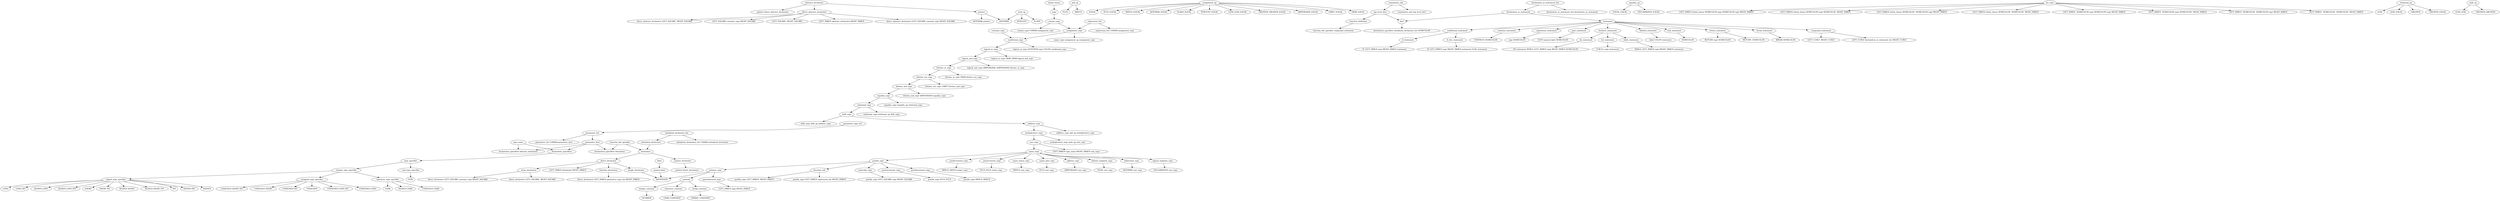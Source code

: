 digraph G { 
abstract_declarator -> "pointer";
abstract_declarator -> "pointer direct_abstract_declarator";
abstract_declarator -> "direct_abstract_declarator";
additive_expr -> "multiplicative_expr";
additive_expr -> "additive_expr add_op multiplicative_expr";
add_op -> "PLUS";
add_op -> "MINUS";
address_expr -> "AMPERSAND cast_expr";
array_declarator -> "direct_declarator LEFT_SQUARE constant_expr RIGHT_SQUARE";
array_declarator -> "direct_declarator LEFT_SQUARE  RIGHT_SQUARE";
assignment_expr -> "conditional_expr";
assignment_expr -> "unary_expr assignment_op assignment_expr";
assignment_op -> "EQUAL";
assignment_op -> "PLUS_EQUAL";
assignment_op -> "MINUS_EQUAL";
assignment_op -> "ASTERISK_EQUAL";
assignment_op -> "SLASH_EQUAL";
assignment_op -> "PERCENT_EQUAL";
assignment_op -> "LESS_LESS_EQUAL";
assignment_op -> "GREATER_GREATER_EQUAL";
assignment_op -> "AMPERSAND_EQUAL";
assignment_op -> "CARET_EQUAL";
assignment_op -> "VBAR_EQUAL";
bitwise_and_expr -> "equality_expr";
bitwise_and_expr -> "bitwise_and_expr AMPERSAND equality_expr";
bitwise_negation_expr -> "TILDE cast_expr";
bitwise_or_expr -> "bitwise_xor_expr";
bitwise_or_expr -> "bitwise_or_expr VBAR bitwise_xor_expr";
bitwise_xor_expr -> "bitwise_and_expr";
bitwise_xor_expr -> "bitwise_xor_expr CARET bitwise_and_expr";
break_statement -> "BREAK SEMICOLON";
cast_expr -> "unary_expr";
cast_expr -> "LEFT_PAREN type_name RIGHT_PAREN cast_expr";
character_type_specifier -> "CHAR";
character_type_specifier -> "SIGNED CHAR";
character_type_specifier -> "UNSIGNED CHAR";
comma_expr -> "assignment_expr";
comma_expr -> "comma_expr COMMA assignment_expr";
compound_statement -> "LEFT_CURLY declaration_or_statement_list RIGHT_CURLY";
compound_statement -> "LEFT_CURLY  RIGHT_CURLY";
conditional_expr -> "logical_or_expr";
conditional_expr -> "logical_or_expr QUESTION expr COLON conditional_expr";
conditional_statement -> "if_statement";
conditional_statement -> "if_else_statement";
constant -> "integer_constant";
constant -> "character_constant";
constant -> "string_constant";
integer_constant -> "NUMBER";
string_constant -> "STRING_CONSTANT";
character_constant -> "CHAR_CONSTANT";
constant_expr -> "conditional_expr";
continue_statement -> "CONTINUE SEMICOLON";
decl -> "declaration_specifiers initialized_declarator_list SEMICOLON";
declaration_or_statement -> "decl";
declaration_or_statement -> "statement";
declaration_or_statement_list -> "declaration_or_statement";
declaration_or_statement_list -> "declaration_or_statement_list declaration_or_statement";
declaration_specifiers -> "type_specifier";
declarator -> "pointer_declarator";
declarator -> "direct_declarator";
direct_abstract_declarator -> "LEFT_PAREN abstract_declarator RIGHT_PAREN";
direct_abstract_declarator -> "direct_abstract_declarator LEFT_SQUARE constant_expr RIGHT_SQUARE";
direct_abstract_declarator -> "direct_abstract_declarator LEFT_SQUARE  RIGHT_SQUARE";
direct_abstract_declarator -> "LEFT_SQUARE constant_expr RIGHT_SQUARE";
direct_abstract_declarator -> "LEFT_SQUARE  RIGHT_SQUARE";
direct_declarator -> "simple_declarator";
direct_declarator -> "LEFT_PAREN declarator RIGHT_PAREN";
direct_declarator -> "function_declarator";
direct_declarator -> "array_declarator";
do_statement -> "DO statement WHILE LEFT_PAREN expr RIGHT_PAREN SEMICOLON";
equality_expr -> "relational_expr";
equality_expr -> "equality_expr equality_op relational_expr";
equality_op -> "EQUAL_EQUAL";
equality_op -> "EXCLAMATION_EQUAL";
expr -> "comma_expr";
expression_list -> "assignment_expr";
expression_list -> "expression_list COMMA assignment_expr";
expression_statement -> "expr SEMICOLON";
for_expr -> "LEFT_PAREN initial_clause SEMICOLON expr SEMICOLON expr RIGHT_PAREN";
for_expr -> "LEFT_PAREN initial_clause SEMICOLON expr SEMICOLON  RIGHT_PAREN";
for_expr -> "LEFT_PAREN initial_clause SEMICOLON  SEMICOLON expr RIGHT_PAREN";
for_expr -> "LEFT_PAREN initial_clause SEMICOLON  SEMICOLON  RIGHT_PAREN";
for_expr -> "LEFT_PAREN  SEMICOLON expr SEMICOLON expr RIGHT_PAREN";
for_expr -> "LEFT_PAREN  SEMICOLON expr SEMICOLON  RIGHT_PAREN";
for_expr -> "LEFT_PAREN  SEMICOLON  SEMICOLON expr RIGHT_PAREN";
for_expr -> "LEFT_PAREN  SEMICOLON  SEMICOLON  RIGHT_PAREN";
for_statement -> "FOR for_expr statement";
function_call -> "postfix_expr LEFT_PAREN expression_list RIGHT_PAREN";
function_call -> "postfix_expr LEFT_PAREN  RIGHT_PAREN";
function_declarator -> "direct_declarator LEFT_PAREN parameter_type_list RIGHT_PAREN";
function_definition -> "function_def_specifier compound_statement";
function_def_specifier -> "declaration_specifiers declarator";
function_def_specifier -> "declarator";
goto_statement -> "GOTO named_label SEMICOLON";
if_else_statement -> "IF LEFT_PAREN expr RIGHT_PAREN statement ELSE statement";
if_statement -> "IF LEFT_PAREN expr RIGHT_PAREN statement";
indirection_expr -> "ASTERISK cast_expr";
initial_clause -> "expr";
initialized_declarator -> "declarator";
initialized_declarator_list -> "initialized_declarator";
initialized_declarator_list -> "initialized_declarator_list COMMA initialized_declarator";
integer_type_specifier -> "signed_type_specifier";
integer_type_specifier -> "unsigned_type_specifier";
integer_type_specifier -> "character_type_specifier";
iterative_statement -> "while_statement";
iterative_statement -> "do_statement";
iterative_statement -> "for_statement";
label -> "named_label";
labeled_statement -> "label COLON statement";
logical_and_expr -> "bitwise_or_expr";
logical_and_expr -> "logical_and_expr AMPERSAND_AMPERSAND bitwise_or_expr";
logical_negation_expr -> "EXCLAMATION cast_expr";
logical_or_expr -> "logical_and_expr";
logical_or_expr -> "logical_or_expr VBAR_VBAR logical_and_expr";
multiplicative_expr -> "cast_expr";
multiplicative_expr -> "multiplicative_expr mult_op cast_expr";
mult_op -> "ASTERISK";
mult_op -> "SLASH";
mult_op -> "PERCENT";
named_label -> "IDENTIFIER";
null_statement -> "SEMICOLON";
parameter_decl -> "declaration_specifiers declarator";
parameter_decl -> "declaration_specifiers abstract_declarator";
parameter_decl -> "declaration_specifiers";
parameter_list -> "parameter_decl";
parameter_list -> "parameter_list COMMA parameter_decl";
parameter_type_list -> "parameter_list";
parenthesized_expr -> "LEFT_PAREN expr RIGHT_PAREN";
pointer -> "ASTERISK";
pointer -> "ASTERISK pointer";
pointer_declarator -> "pointer direct_declarator";
postdecrement_expr -> "postfix_expr MINUS_MINUS";
postfix_expr -> "primary_expr";
postfix_expr -> "subscript_expr";
postfix_expr -> "function_call";
postfix_expr -> "postincrement_expr";
postfix_expr -> "postdecrement_expr";
postincrement_expr -> "postfix_expr PLUS_PLUS";
predecrement_expr -> "MINUS_MINUS unary_expr";
preincrement_expr -> "PLUS_PLUS unary_expr";
primary_expr -> "IDENTIFIER";
primary_expr -> "constant";
primary_expr -> "parenthesized_expr";
relational_expr -> "shift_expr";
relational_expr -> "relational_expr relational_op shift_expr";
relational_op -> "LESS";
relational_op -> "LESS_EQUAL";
relational_op -> "GREATER";
relational_op -> "GREATER_EQUAL";
return_statement -> "RETURN expr SEMICOLON";
return_statement -> "RETURN  SEMICOLON";
shift_expr -> "additive_expr";
shift_expr -> "shift_expr shift_op additive_expr";
shift_op -> "LESS_LESS";
shift_op -> "GREATER_GREATER";
signed_type_specifier -> "SHORT";
signed_type_specifier -> "SHORT INT";
signed_type_specifier -> "SIGNED SHORT";
signed_type_specifier -> "SIGNED SHORT INT";
signed_type_specifier -> "INT";
signed_type_specifier -> "SIGNED INT";
signed_type_specifier -> "SIGNED";
signed_type_specifier -> "LONG";
signed_type_specifier -> "LONG INT";
signed_type_specifier -> "SIGNED LONG";
signed_type_specifier -> "SIGNED LONG INT";
simple_declarator -> "IDENTIFIER";
statement -> "expression_statement";
statement -> "labeled_statement";
statement -> "compound_statement";
statement -> "conditional_statement";
statement -> "iterative_statement";
statement -> "break_statement";
statement -> "continue_statement";
statement -> "return_statement";
statement -> "goto_statement";
statement -> "null_statement";
subscript_expr -> "postfix_expr LEFT_SQUARE expr RIGHT_SQUARE";
top_level_decl -> "decl";
top_level_decl -> "function_definition";
translation_unit -> "top_level_decl";
translation_unit -> "translation_unit top_level_decl";
type_name -> "declaration_specifiers abstract_declarator";
type_name -> "declaration_specifiers";
type_specifier -> "integer_type_specifier";
type_specifier -> "void_type_specifier";
unary_expr -> "postfix_expr";
unary_expr -> "unary_minus_expr";
unary_expr -> "unary_plus_expr";
unary_expr -> "logical_negation_expr";
unary_expr -> "bitwise_negation_expr";
unary_expr -> "address_expr";
unary_expr -> "indirection_expr";
unary_expr -> "preincrement_expr";
unary_expr -> "predecrement_expr";
unary_minus_expr -> "MINUS cast_expr";
unary_plus_expr -> "PLUS cast_expr";
unsigned_type_specifier -> "UNSIGNED SHORT INT";
unsigned_type_specifier -> "UNSIGNED SHORT";
unsigned_type_specifier -> "UNSIGNED INT";
unsigned_type_specifier -> "UNSIGNED";
unsigned_type_specifier -> "UNSIGNED LONG INT";
unsigned_type_specifier -> "UNSIGNED LONG";
void_type_specifier -> "VOID";
while_statement -> "WHILE LEFT_PAREN expr RIGHT_PAREN statement";
}
